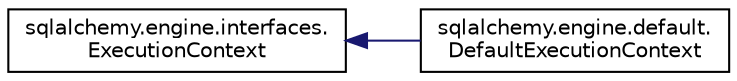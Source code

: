 digraph "Graphical Class Hierarchy"
{
 // LATEX_PDF_SIZE
  edge [fontname="Helvetica",fontsize="10",labelfontname="Helvetica",labelfontsize="10"];
  node [fontname="Helvetica",fontsize="10",shape=record];
  rankdir="LR";
  Node0 [label="sqlalchemy.engine.interfaces.\lExecutionContext",height=0.2,width=0.4,color="black", fillcolor="white", style="filled",URL="$classsqlalchemy_1_1engine_1_1interfaces_1_1ExecutionContext.html",tooltip=" "];
  Node0 -> Node1 [dir="back",color="midnightblue",fontsize="10",style="solid",fontname="Helvetica"];
  Node1 [label="sqlalchemy.engine.default.\lDefaultExecutionContext",height=0.2,width=0.4,color="black", fillcolor="white", style="filled",URL="$classsqlalchemy_1_1engine_1_1default_1_1DefaultExecutionContext.html",tooltip=" "];
}
